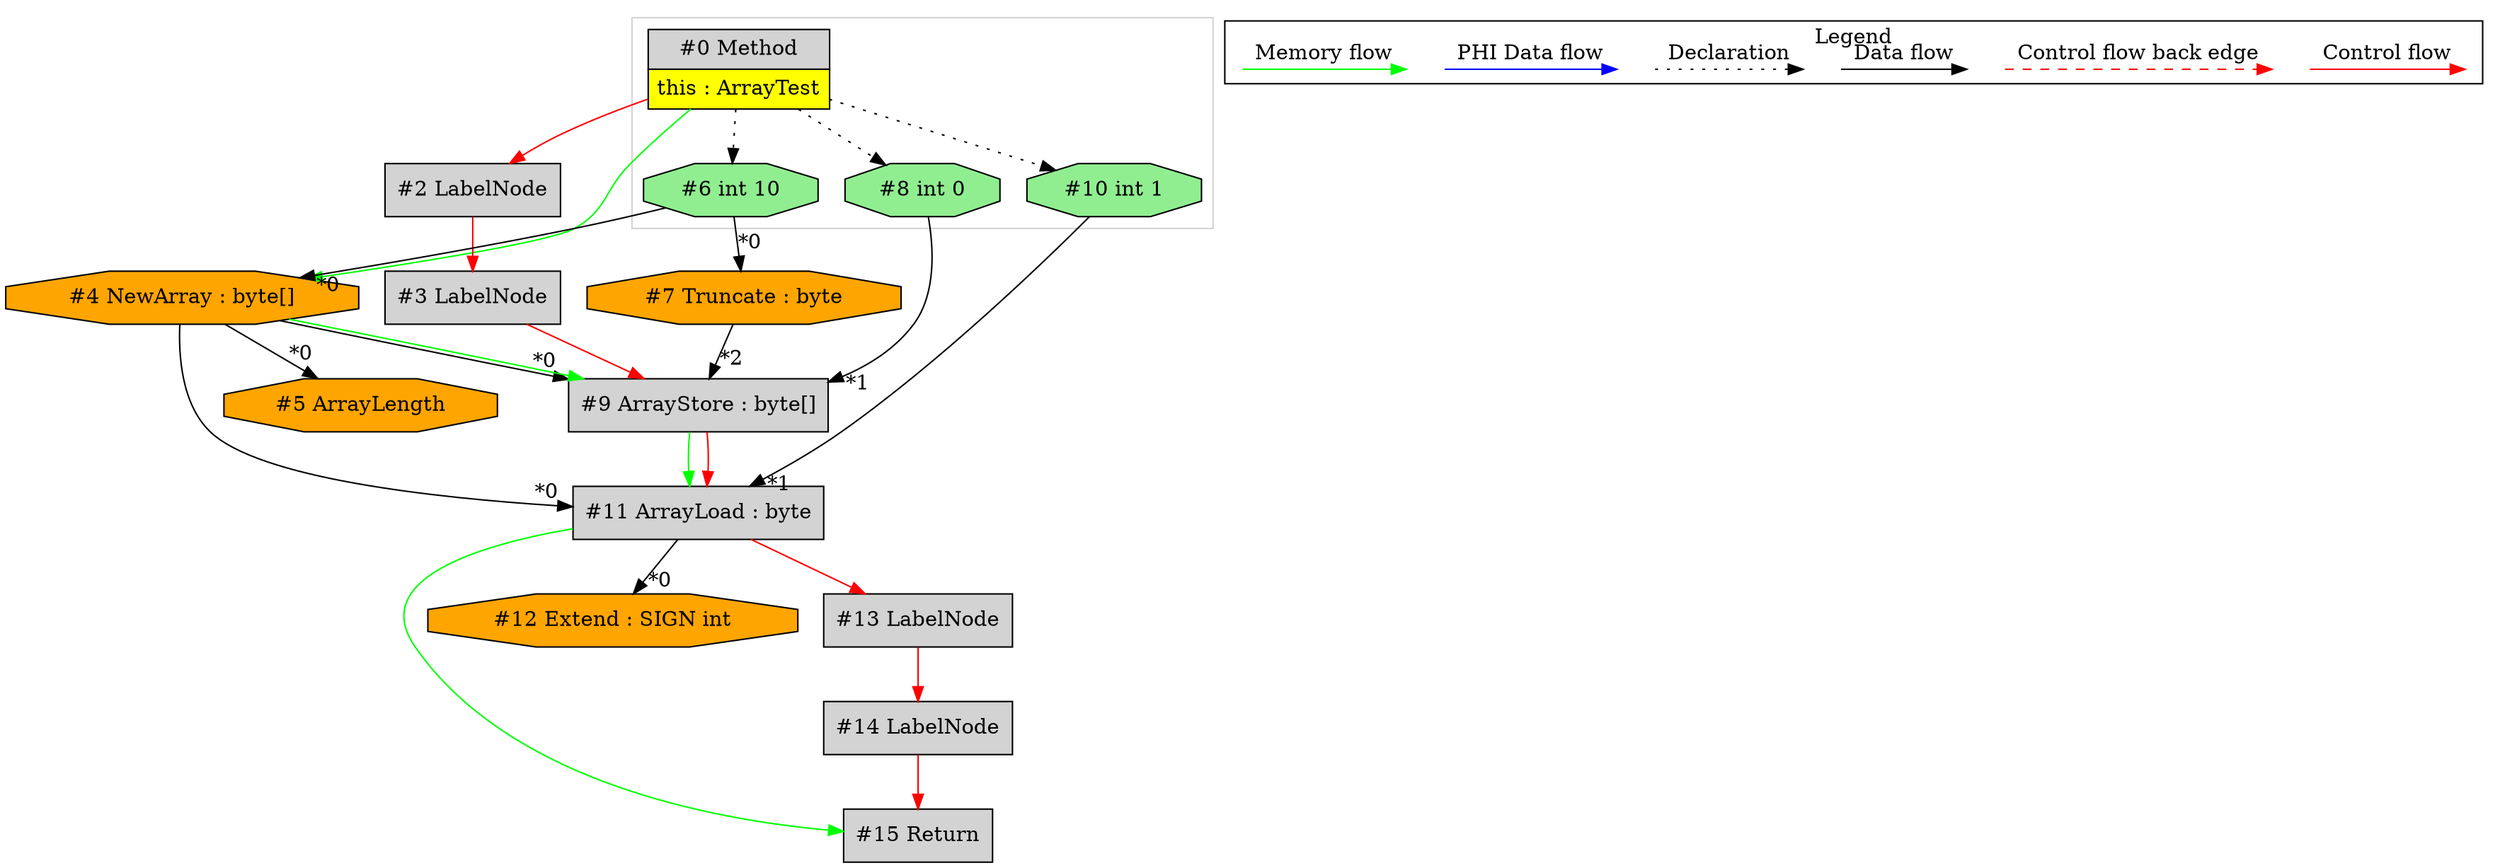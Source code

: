 digraph {
 node0[margin="0", label=<<table border="0" cellborder="1" cellspacing="0" cellpadding="5"><tr><td colspan="1">#0 Method</td></tr><tr><td port="prj1" bgcolor="yellow">this : ArrayTest</td></tr></table>>,shape=none, fillcolor=lightgrey, style=filled];
 node10[label="#10 int 1",shape=octagon, fillcolor=lightgreen, style=filled];
 node0 -> node10[style=dotted];
 node11[label="#11 ArrayLoad : byte",shape=box, fillcolor=lightgrey, style=filled];
 node4 -> node11[headlabel="*0", labeldistance=2];
 node10 -> node11[headlabel="*1", labeldistance=2];
 node9 -> node11[labeldistance=2, color=green, constraint=false];
 node9 -> node11[labeldistance=2, color=red, fontcolor=red];
 node9[label="#9 ArrayStore : byte[]",shape=box, fillcolor=lightgrey, style=filled];
 node4 -> node9[headlabel="*0", labeldistance=2];
 node8 -> node9[headlabel="*1", labeldistance=2];
 node7 -> node9[headlabel="*2", labeldistance=2];
 node4 -> node9[labeldistance=2, color=green, constraint=false];
 node3 -> node9[labeldistance=2, color=red, fontcolor=red];
 node3[label="#3 LabelNode",shape=box, fillcolor=lightgrey, style=filled];
 node2 -> node3[labeldistance=2, color=red, fontcolor=red];
 node2[label="#2 LabelNode",shape=box, fillcolor=lightgrey, style=filled];
 node0 -> node2[labeldistance=2, color=red, fontcolor=red];
 node4[label="#4 NewArray : byte[]",shape=octagon, fillcolor=orange, style=filled];
 node6 -> node4[headlabel="*0", labeldistance=2];
 node0 -> node4[labeldistance=2, color=green, constraint=false];
 node6[label="#6 int 10",shape=octagon, fillcolor=lightgreen, style=filled];
 node0 -> node6[style=dotted];
 node7[label="#7 Truncate : byte",shape=octagon, fillcolor=orange, style=filled];
 node6 -> node7[headlabel="*0", labeldistance=2];
 node5[label="#5 ArrayLength",shape=octagon, fillcolor=orange, style=filled];
 node4 -> node5[headlabel="*0", labeldistance=2];
 node8[label="#8 int 0",shape=octagon, fillcolor=lightgreen, style=filled];
 node0 -> node8[style=dotted];
 node13[label="#13 LabelNode",shape=box, fillcolor=lightgrey, style=filled];
 node11 -> node13[labeldistance=2, color=red, fontcolor=red];
 node14[label="#14 LabelNode",shape=box, fillcolor=lightgrey, style=filled];
 node13 -> node14[labeldistance=2, color=red, fontcolor=red];
 node15[label="#15 Return",shape=box, fillcolor=lightgrey, style=filled];
 node14 -> node15[labeldistance=2, color=red, fontcolor=red];
 node11 -> node15[labeldistance=2, color=green, constraint=false];
 node12[label="#12 Extend : SIGN int",shape=octagon, fillcolor=orange, style=filled];
 node11 -> node12[headlabel="*0", labeldistance=2];
 subgraph cluster_0 {
  color=lightgray;
  node0;
  node6;
  node8;
  node10;
 }
 subgraph cluster_000 {
  label = "Legend";
  node [shape=point]
  {
   rank=same;
   c0 [style = invis];
   c1 [style = invis];
   c2 [style = invis];
   c3 [style = invis];
   d0 [style = invis];
   d1 [style = invis];
   d2 [style = invis];
   d3 [style = invis];
   d4 [style = invis];
   d5 [style = invis];
   d6 [style = invis];
   d7 [style = invis];
  }
  c0 -> c1 [label="Control flow", style=solid, color=red]
  c2 -> c3 [label="Control flow back edge", style=dashed, color=red]
  d0 -> d1 [label="Data flow"]
  d2 -> d3 [label="Declaration", style=dotted]
  d4 -> d5 [label="PHI Data flow", color=blue]
  d6 -> d7 [label="Memory flow", color=green]
 }

}
